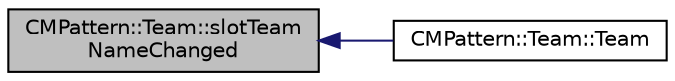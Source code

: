 digraph "CMPattern::Team::slotTeamNameChanged"
{
 // INTERACTIVE_SVG=YES
  edge [fontname="Helvetica",fontsize="10",labelfontname="Helvetica",labelfontsize="10"];
  node [fontname="Helvetica",fontsize="10",shape=record];
  rankdir="LR";
  Node1 [label="CMPattern::Team::slotTeam\lNameChanged",height=0.2,width=0.4,color="black", fillcolor="grey75", style="filled", fontcolor="black"];
  Node1 -> Node2 [dir="back",color="midnightblue",fontsize="10",style="solid",fontname="Helvetica"];
  Node2 [label="CMPattern::Team::Team",height=0.2,width=0.4,color="black", fillcolor="white", style="filled",URL="$dd/d8f/class_c_m_pattern_1_1_team.html#a1088734005ae643a8b048cf438b6377f"];
}
